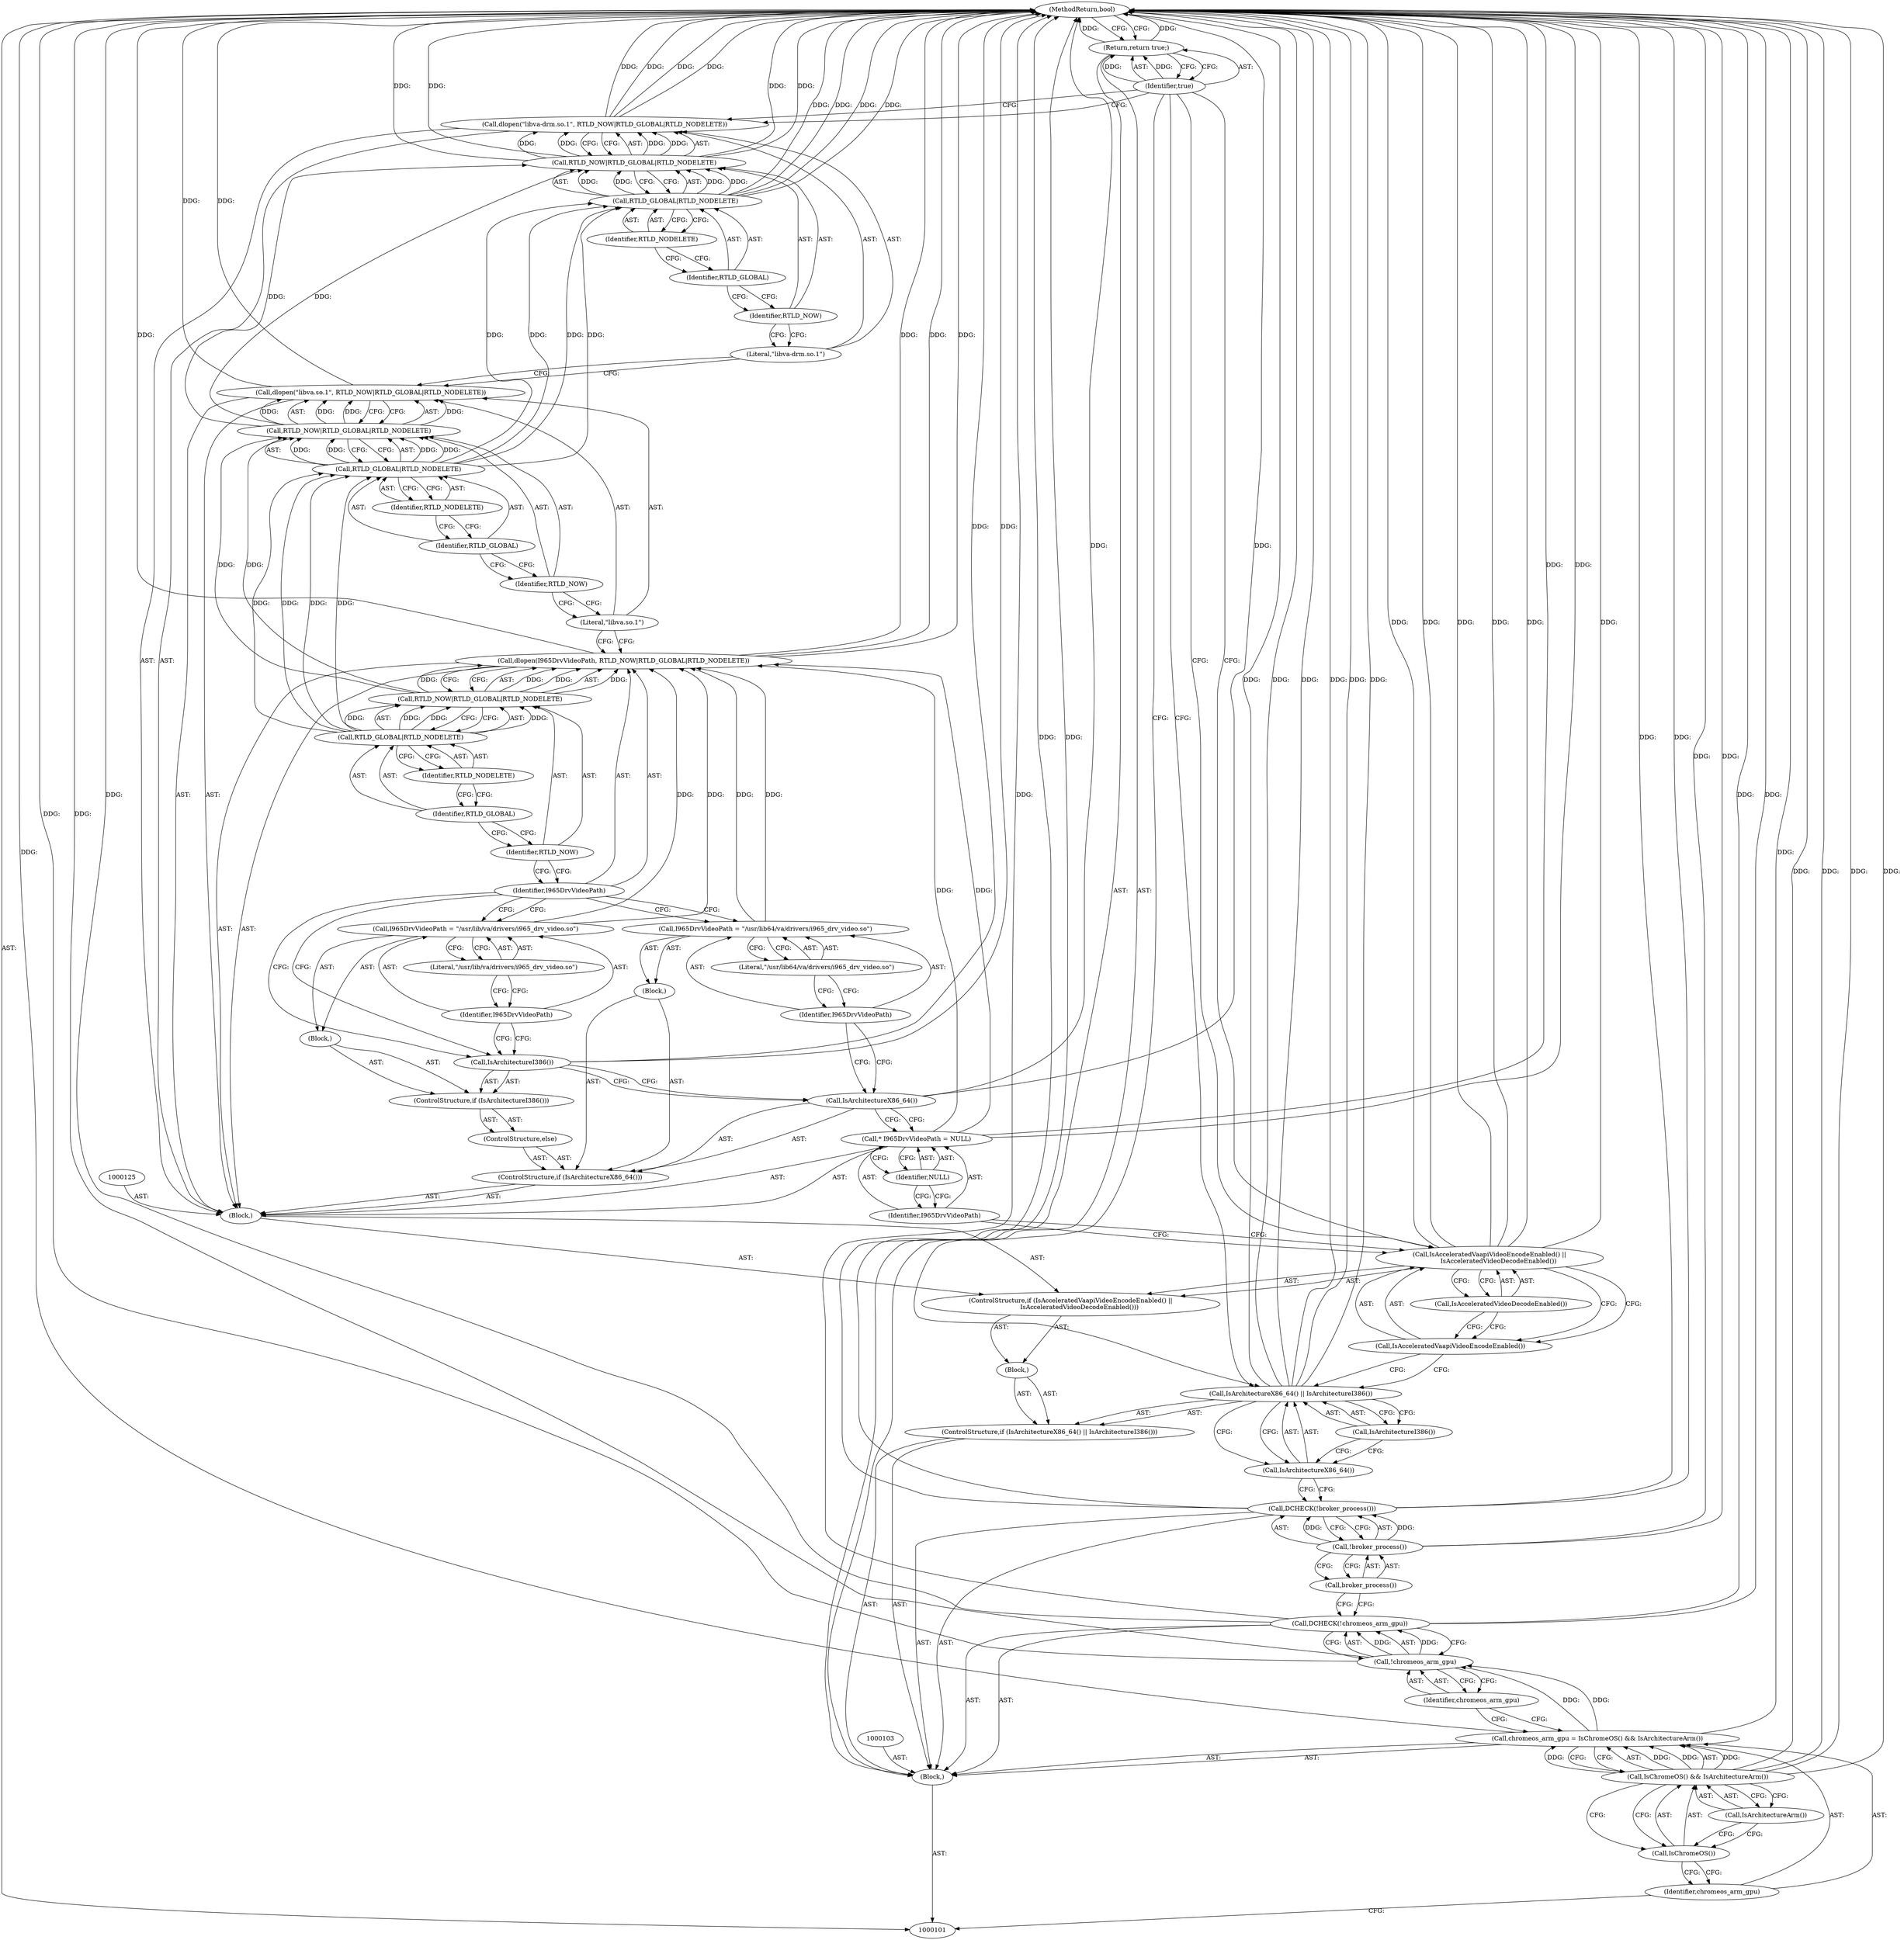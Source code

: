 digraph "0_Chrome_27c68f543e5eba779902447445dfb05ec3f5bf75_9" {
"1000165" [label="(MethodReturn,bool)"];
"1000102" [label="(Block,)"];
"1000115" [label="(ControlStructure,if (IsArchitectureX86_64() || IsArchitectureI386()))"];
"1000118" [label="(Call,IsArchitectureI386())"];
"1000119" [label="(Block,)"];
"1000116" [label="(Call,IsArchitectureX86_64() || IsArchitectureI386())"];
"1000117" [label="(Call,IsArchitectureX86_64())"];
"1000120" [label="(ControlStructure,if (IsAcceleratedVaapiVideoEncodeEnabled() ||\n         IsAcceleratedVideoDecodeEnabled()))"];
"1000121" [label="(Call,IsAcceleratedVaapiVideoEncodeEnabled() ||\n         IsAcceleratedVideoDecodeEnabled())"];
"1000122" [label="(Call,IsAcceleratedVaapiVideoEncodeEnabled())"];
"1000123" [label="(Call,IsAcceleratedVideoDecodeEnabled())"];
"1000126" [label="(Call,* I965DrvVideoPath = NULL)"];
"1000127" [label="(Identifier,I965DrvVideoPath)"];
"1000128" [label="(Identifier,NULL)"];
"1000124" [label="(Block,)"];
"1000130" [label="(Call,IsArchitectureX86_64())"];
"1000131" [label="(Block,)"];
"1000129" [label="(ControlStructure,if (IsArchitectureX86_64()))"];
"1000134" [label="(Literal,\"/usr/lib64/va/drivers/i965_drv_video.so\")"];
"1000132" [label="(Call,I965DrvVideoPath = \"/usr/lib64/va/drivers/i965_drv_video.so\")"];
"1000133" [label="(Identifier,I965DrvVideoPath)"];
"1000136" [label="(ControlStructure,if (IsArchitectureI386()))"];
"1000137" [label="(Call,IsArchitectureI386())"];
"1000138" [label="(Block,)"];
"1000135" [label="(ControlStructure,else)"];
"1000141" [label="(Literal,\"/usr/lib/va/drivers/i965_drv_video.so\")"];
"1000139" [label="(Call,I965DrvVideoPath = \"/usr/lib/va/drivers/i965_drv_video.so\")"];
"1000140" [label="(Identifier,I965DrvVideoPath)"];
"1000104" [label="(Call,chromeos_arm_gpu = IsChromeOS() && IsArchitectureArm())"];
"1000105" [label="(Identifier,chromeos_arm_gpu)"];
"1000106" [label="(Call,IsChromeOS() && IsArchitectureArm())"];
"1000107" [label="(Call,IsChromeOS())"];
"1000108" [label="(Call,IsArchitectureArm())"];
"1000143" [label="(Identifier,I965DrvVideoPath)"];
"1000144" [label="(Call,RTLD_NOW|RTLD_GLOBAL|RTLD_NODELETE)"];
"1000145" [label="(Identifier,RTLD_NOW)"];
"1000146" [label="(Call,RTLD_GLOBAL|RTLD_NODELETE)"];
"1000147" [label="(Identifier,RTLD_GLOBAL)"];
"1000148" [label="(Identifier,RTLD_NODELETE)"];
"1000142" [label="(Call,dlopen(I965DrvVideoPath, RTLD_NOW|RTLD_GLOBAL|RTLD_NODELETE))"];
"1000150" [label="(Literal,\"libva.so.1\")"];
"1000151" [label="(Call,RTLD_NOW|RTLD_GLOBAL|RTLD_NODELETE)"];
"1000152" [label="(Identifier,RTLD_NOW)"];
"1000153" [label="(Call,RTLD_GLOBAL|RTLD_NODELETE)"];
"1000154" [label="(Identifier,RTLD_GLOBAL)"];
"1000155" [label="(Identifier,RTLD_NODELETE)"];
"1000149" [label="(Call,dlopen(\"libva.so.1\", RTLD_NOW|RTLD_GLOBAL|RTLD_NODELETE))"];
"1000157" [label="(Literal,\"libva-drm.so.1\")"];
"1000158" [label="(Call,RTLD_NOW|RTLD_GLOBAL|RTLD_NODELETE)"];
"1000159" [label="(Identifier,RTLD_NOW)"];
"1000160" [label="(Call,RTLD_GLOBAL|RTLD_NODELETE)"];
"1000161" [label="(Identifier,RTLD_GLOBAL)"];
"1000162" [label="(Identifier,RTLD_NODELETE)"];
"1000156" [label="(Call,dlopen(\"libva-drm.so.1\", RTLD_NOW|RTLD_GLOBAL|RTLD_NODELETE))"];
"1000111" [label="(Identifier,chromeos_arm_gpu)"];
"1000109" [label="(Call,DCHECK(!chromeos_arm_gpu))"];
"1000110" [label="(Call,!chromeos_arm_gpu)"];
"1000163" [label="(Return,return true;)"];
"1000164" [label="(Identifier,true)"];
"1000114" [label="(Call,broker_process())"];
"1000112" [label="(Call,DCHECK(!broker_process()))"];
"1000113" [label="(Call,!broker_process())"];
"1000165" -> "1000101"  [label="AST: "];
"1000165" -> "1000163"  [label="CFG: "];
"1000142" -> "1000165"  [label="DDG: "];
"1000142" -> "1000165"  [label="DDG: "];
"1000106" -> "1000165"  [label="DDG: "];
"1000106" -> "1000165"  [label="DDG: "];
"1000156" -> "1000165"  [label="DDG: "];
"1000156" -> "1000165"  [label="DDG: "];
"1000121" -> "1000165"  [label="DDG: "];
"1000121" -> "1000165"  [label="DDG: "];
"1000121" -> "1000165"  [label="DDG: "];
"1000149" -> "1000165"  [label="DDG: "];
"1000116" -> "1000165"  [label="DDG: "];
"1000116" -> "1000165"  [label="DDG: "];
"1000116" -> "1000165"  [label="DDG: "];
"1000112" -> "1000165"  [label="DDG: "];
"1000112" -> "1000165"  [label="DDG: "];
"1000160" -> "1000165"  [label="DDG: "];
"1000160" -> "1000165"  [label="DDG: "];
"1000158" -> "1000165"  [label="DDG: "];
"1000158" -> "1000165"  [label="DDG: "];
"1000130" -> "1000165"  [label="DDG: "];
"1000113" -> "1000165"  [label="DDG: "];
"1000109" -> "1000165"  [label="DDG: "];
"1000109" -> "1000165"  [label="DDG: "];
"1000126" -> "1000165"  [label="DDG: "];
"1000110" -> "1000165"  [label="DDG: "];
"1000137" -> "1000165"  [label="DDG: "];
"1000104" -> "1000165"  [label="DDG: "];
"1000163" -> "1000165"  [label="DDG: "];
"1000102" -> "1000101"  [label="AST: "];
"1000103" -> "1000102"  [label="AST: "];
"1000104" -> "1000102"  [label="AST: "];
"1000109" -> "1000102"  [label="AST: "];
"1000112" -> "1000102"  [label="AST: "];
"1000115" -> "1000102"  [label="AST: "];
"1000163" -> "1000102"  [label="AST: "];
"1000115" -> "1000102"  [label="AST: "];
"1000116" -> "1000115"  [label="AST: "];
"1000119" -> "1000115"  [label="AST: "];
"1000118" -> "1000116"  [label="AST: "];
"1000118" -> "1000117"  [label="CFG: "];
"1000116" -> "1000118"  [label="CFG: "];
"1000119" -> "1000115"  [label="AST: "];
"1000120" -> "1000119"  [label="AST: "];
"1000116" -> "1000115"  [label="AST: "];
"1000116" -> "1000117"  [label="CFG: "];
"1000116" -> "1000118"  [label="CFG: "];
"1000117" -> "1000116"  [label="AST: "];
"1000118" -> "1000116"  [label="AST: "];
"1000122" -> "1000116"  [label="CFG: "];
"1000164" -> "1000116"  [label="CFG: "];
"1000116" -> "1000165"  [label="DDG: "];
"1000116" -> "1000165"  [label="DDG: "];
"1000116" -> "1000165"  [label="DDG: "];
"1000117" -> "1000116"  [label="AST: "];
"1000117" -> "1000112"  [label="CFG: "];
"1000118" -> "1000117"  [label="CFG: "];
"1000116" -> "1000117"  [label="CFG: "];
"1000120" -> "1000119"  [label="AST: "];
"1000121" -> "1000120"  [label="AST: "];
"1000124" -> "1000120"  [label="AST: "];
"1000121" -> "1000120"  [label="AST: "];
"1000121" -> "1000122"  [label="CFG: "];
"1000121" -> "1000123"  [label="CFG: "];
"1000122" -> "1000121"  [label="AST: "];
"1000123" -> "1000121"  [label="AST: "];
"1000127" -> "1000121"  [label="CFG: "];
"1000164" -> "1000121"  [label="CFG: "];
"1000121" -> "1000165"  [label="DDG: "];
"1000121" -> "1000165"  [label="DDG: "];
"1000121" -> "1000165"  [label="DDG: "];
"1000122" -> "1000121"  [label="AST: "];
"1000122" -> "1000116"  [label="CFG: "];
"1000123" -> "1000122"  [label="CFG: "];
"1000121" -> "1000122"  [label="CFG: "];
"1000123" -> "1000121"  [label="AST: "];
"1000123" -> "1000122"  [label="CFG: "];
"1000121" -> "1000123"  [label="CFG: "];
"1000126" -> "1000124"  [label="AST: "];
"1000126" -> "1000128"  [label="CFG: "];
"1000127" -> "1000126"  [label="AST: "];
"1000128" -> "1000126"  [label="AST: "];
"1000130" -> "1000126"  [label="CFG: "];
"1000126" -> "1000165"  [label="DDG: "];
"1000126" -> "1000142"  [label="DDG: "];
"1000127" -> "1000126"  [label="AST: "];
"1000127" -> "1000121"  [label="CFG: "];
"1000128" -> "1000127"  [label="CFG: "];
"1000128" -> "1000126"  [label="AST: "];
"1000128" -> "1000127"  [label="CFG: "];
"1000126" -> "1000128"  [label="CFG: "];
"1000124" -> "1000120"  [label="AST: "];
"1000125" -> "1000124"  [label="AST: "];
"1000126" -> "1000124"  [label="AST: "];
"1000129" -> "1000124"  [label="AST: "];
"1000142" -> "1000124"  [label="AST: "];
"1000149" -> "1000124"  [label="AST: "];
"1000156" -> "1000124"  [label="AST: "];
"1000130" -> "1000129"  [label="AST: "];
"1000130" -> "1000126"  [label="CFG: "];
"1000133" -> "1000130"  [label="CFG: "];
"1000137" -> "1000130"  [label="CFG: "];
"1000130" -> "1000165"  [label="DDG: "];
"1000131" -> "1000129"  [label="AST: "];
"1000132" -> "1000131"  [label="AST: "];
"1000129" -> "1000124"  [label="AST: "];
"1000130" -> "1000129"  [label="AST: "];
"1000131" -> "1000129"  [label="AST: "];
"1000135" -> "1000129"  [label="AST: "];
"1000134" -> "1000132"  [label="AST: "];
"1000134" -> "1000133"  [label="CFG: "];
"1000132" -> "1000134"  [label="CFG: "];
"1000132" -> "1000131"  [label="AST: "];
"1000132" -> "1000134"  [label="CFG: "];
"1000133" -> "1000132"  [label="AST: "];
"1000134" -> "1000132"  [label="AST: "];
"1000143" -> "1000132"  [label="CFG: "];
"1000132" -> "1000142"  [label="DDG: "];
"1000133" -> "1000132"  [label="AST: "];
"1000133" -> "1000130"  [label="CFG: "];
"1000134" -> "1000133"  [label="CFG: "];
"1000136" -> "1000135"  [label="AST: "];
"1000137" -> "1000136"  [label="AST: "];
"1000138" -> "1000136"  [label="AST: "];
"1000137" -> "1000136"  [label="AST: "];
"1000137" -> "1000130"  [label="CFG: "];
"1000140" -> "1000137"  [label="CFG: "];
"1000143" -> "1000137"  [label="CFG: "];
"1000137" -> "1000165"  [label="DDG: "];
"1000138" -> "1000136"  [label="AST: "];
"1000139" -> "1000138"  [label="AST: "];
"1000135" -> "1000129"  [label="AST: "];
"1000136" -> "1000135"  [label="AST: "];
"1000141" -> "1000139"  [label="AST: "];
"1000141" -> "1000140"  [label="CFG: "];
"1000139" -> "1000141"  [label="CFG: "];
"1000139" -> "1000138"  [label="AST: "];
"1000139" -> "1000141"  [label="CFG: "];
"1000140" -> "1000139"  [label="AST: "];
"1000141" -> "1000139"  [label="AST: "];
"1000143" -> "1000139"  [label="CFG: "];
"1000139" -> "1000142"  [label="DDG: "];
"1000140" -> "1000139"  [label="AST: "];
"1000140" -> "1000137"  [label="CFG: "];
"1000141" -> "1000140"  [label="CFG: "];
"1000104" -> "1000102"  [label="AST: "];
"1000104" -> "1000106"  [label="CFG: "];
"1000105" -> "1000104"  [label="AST: "];
"1000106" -> "1000104"  [label="AST: "];
"1000111" -> "1000104"  [label="CFG: "];
"1000104" -> "1000165"  [label="DDG: "];
"1000106" -> "1000104"  [label="DDG: "];
"1000106" -> "1000104"  [label="DDG: "];
"1000104" -> "1000110"  [label="DDG: "];
"1000105" -> "1000104"  [label="AST: "];
"1000105" -> "1000101"  [label="CFG: "];
"1000107" -> "1000105"  [label="CFG: "];
"1000106" -> "1000104"  [label="AST: "];
"1000106" -> "1000107"  [label="CFG: "];
"1000106" -> "1000108"  [label="CFG: "];
"1000107" -> "1000106"  [label="AST: "];
"1000108" -> "1000106"  [label="AST: "];
"1000104" -> "1000106"  [label="CFG: "];
"1000106" -> "1000165"  [label="DDG: "];
"1000106" -> "1000165"  [label="DDG: "];
"1000106" -> "1000104"  [label="DDG: "];
"1000106" -> "1000104"  [label="DDG: "];
"1000107" -> "1000106"  [label="AST: "];
"1000107" -> "1000105"  [label="CFG: "];
"1000108" -> "1000107"  [label="CFG: "];
"1000106" -> "1000107"  [label="CFG: "];
"1000108" -> "1000106"  [label="AST: "];
"1000108" -> "1000107"  [label="CFG: "];
"1000106" -> "1000108"  [label="CFG: "];
"1000143" -> "1000142"  [label="AST: "];
"1000143" -> "1000132"  [label="CFG: "];
"1000143" -> "1000139"  [label="CFG: "];
"1000143" -> "1000137"  [label="CFG: "];
"1000145" -> "1000143"  [label="CFG: "];
"1000144" -> "1000142"  [label="AST: "];
"1000144" -> "1000146"  [label="CFG: "];
"1000145" -> "1000144"  [label="AST: "];
"1000146" -> "1000144"  [label="AST: "];
"1000142" -> "1000144"  [label="CFG: "];
"1000144" -> "1000142"  [label="DDG: "];
"1000144" -> "1000142"  [label="DDG: "];
"1000146" -> "1000144"  [label="DDG: "];
"1000146" -> "1000144"  [label="DDG: "];
"1000144" -> "1000151"  [label="DDG: "];
"1000145" -> "1000144"  [label="AST: "];
"1000145" -> "1000143"  [label="CFG: "];
"1000147" -> "1000145"  [label="CFG: "];
"1000146" -> "1000144"  [label="AST: "];
"1000146" -> "1000148"  [label="CFG: "];
"1000147" -> "1000146"  [label="AST: "];
"1000148" -> "1000146"  [label="AST: "];
"1000144" -> "1000146"  [label="CFG: "];
"1000146" -> "1000144"  [label="DDG: "];
"1000146" -> "1000144"  [label="DDG: "];
"1000146" -> "1000153"  [label="DDG: "];
"1000146" -> "1000153"  [label="DDG: "];
"1000147" -> "1000146"  [label="AST: "];
"1000147" -> "1000145"  [label="CFG: "];
"1000148" -> "1000147"  [label="CFG: "];
"1000148" -> "1000146"  [label="AST: "];
"1000148" -> "1000147"  [label="CFG: "];
"1000146" -> "1000148"  [label="CFG: "];
"1000142" -> "1000124"  [label="AST: "];
"1000142" -> "1000144"  [label="CFG: "];
"1000143" -> "1000142"  [label="AST: "];
"1000144" -> "1000142"  [label="AST: "];
"1000150" -> "1000142"  [label="CFG: "];
"1000142" -> "1000165"  [label="DDG: "];
"1000142" -> "1000165"  [label="DDG: "];
"1000139" -> "1000142"  [label="DDG: "];
"1000126" -> "1000142"  [label="DDG: "];
"1000132" -> "1000142"  [label="DDG: "];
"1000144" -> "1000142"  [label="DDG: "];
"1000144" -> "1000142"  [label="DDG: "];
"1000150" -> "1000149"  [label="AST: "];
"1000150" -> "1000142"  [label="CFG: "];
"1000152" -> "1000150"  [label="CFG: "];
"1000151" -> "1000149"  [label="AST: "];
"1000151" -> "1000153"  [label="CFG: "];
"1000152" -> "1000151"  [label="AST: "];
"1000153" -> "1000151"  [label="AST: "];
"1000149" -> "1000151"  [label="CFG: "];
"1000151" -> "1000149"  [label="DDG: "];
"1000151" -> "1000149"  [label="DDG: "];
"1000144" -> "1000151"  [label="DDG: "];
"1000153" -> "1000151"  [label="DDG: "];
"1000153" -> "1000151"  [label="DDG: "];
"1000151" -> "1000158"  [label="DDG: "];
"1000152" -> "1000151"  [label="AST: "];
"1000152" -> "1000150"  [label="CFG: "];
"1000154" -> "1000152"  [label="CFG: "];
"1000153" -> "1000151"  [label="AST: "];
"1000153" -> "1000155"  [label="CFG: "];
"1000154" -> "1000153"  [label="AST: "];
"1000155" -> "1000153"  [label="AST: "];
"1000151" -> "1000153"  [label="CFG: "];
"1000153" -> "1000151"  [label="DDG: "];
"1000153" -> "1000151"  [label="DDG: "];
"1000146" -> "1000153"  [label="DDG: "];
"1000146" -> "1000153"  [label="DDG: "];
"1000153" -> "1000160"  [label="DDG: "];
"1000153" -> "1000160"  [label="DDG: "];
"1000154" -> "1000153"  [label="AST: "];
"1000154" -> "1000152"  [label="CFG: "];
"1000155" -> "1000154"  [label="CFG: "];
"1000155" -> "1000153"  [label="AST: "];
"1000155" -> "1000154"  [label="CFG: "];
"1000153" -> "1000155"  [label="CFG: "];
"1000149" -> "1000124"  [label="AST: "];
"1000149" -> "1000151"  [label="CFG: "];
"1000150" -> "1000149"  [label="AST: "];
"1000151" -> "1000149"  [label="AST: "];
"1000157" -> "1000149"  [label="CFG: "];
"1000149" -> "1000165"  [label="DDG: "];
"1000151" -> "1000149"  [label="DDG: "];
"1000151" -> "1000149"  [label="DDG: "];
"1000157" -> "1000156"  [label="AST: "];
"1000157" -> "1000149"  [label="CFG: "];
"1000159" -> "1000157"  [label="CFG: "];
"1000158" -> "1000156"  [label="AST: "];
"1000158" -> "1000160"  [label="CFG: "];
"1000159" -> "1000158"  [label="AST: "];
"1000160" -> "1000158"  [label="AST: "];
"1000156" -> "1000158"  [label="CFG: "];
"1000158" -> "1000165"  [label="DDG: "];
"1000158" -> "1000165"  [label="DDG: "];
"1000158" -> "1000156"  [label="DDG: "];
"1000158" -> "1000156"  [label="DDG: "];
"1000151" -> "1000158"  [label="DDG: "];
"1000160" -> "1000158"  [label="DDG: "];
"1000160" -> "1000158"  [label="DDG: "];
"1000159" -> "1000158"  [label="AST: "];
"1000159" -> "1000157"  [label="CFG: "];
"1000161" -> "1000159"  [label="CFG: "];
"1000160" -> "1000158"  [label="AST: "];
"1000160" -> "1000162"  [label="CFG: "];
"1000161" -> "1000160"  [label="AST: "];
"1000162" -> "1000160"  [label="AST: "];
"1000158" -> "1000160"  [label="CFG: "];
"1000160" -> "1000165"  [label="DDG: "];
"1000160" -> "1000165"  [label="DDG: "];
"1000160" -> "1000158"  [label="DDG: "];
"1000160" -> "1000158"  [label="DDG: "];
"1000153" -> "1000160"  [label="DDG: "];
"1000153" -> "1000160"  [label="DDG: "];
"1000161" -> "1000160"  [label="AST: "];
"1000161" -> "1000159"  [label="CFG: "];
"1000162" -> "1000161"  [label="CFG: "];
"1000162" -> "1000160"  [label="AST: "];
"1000162" -> "1000161"  [label="CFG: "];
"1000160" -> "1000162"  [label="CFG: "];
"1000156" -> "1000124"  [label="AST: "];
"1000156" -> "1000158"  [label="CFG: "];
"1000157" -> "1000156"  [label="AST: "];
"1000158" -> "1000156"  [label="AST: "];
"1000164" -> "1000156"  [label="CFG: "];
"1000156" -> "1000165"  [label="DDG: "];
"1000156" -> "1000165"  [label="DDG: "];
"1000158" -> "1000156"  [label="DDG: "];
"1000158" -> "1000156"  [label="DDG: "];
"1000111" -> "1000110"  [label="AST: "];
"1000111" -> "1000104"  [label="CFG: "];
"1000110" -> "1000111"  [label="CFG: "];
"1000109" -> "1000102"  [label="AST: "];
"1000109" -> "1000110"  [label="CFG: "];
"1000110" -> "1000109"  [label="AST: "];
"1000114" -> "1000109"  [label="CFG: "];
"1000109" -> "1000165"  [label="DDG: "];
"1000109" -> "1000165"  [label="DDG: "];
"1000110" -> "1000109"  [label="DDG: "];
"1000110" -> "1000109"  [label="AST: "];
"1000110" -> "1000111"  [label="CFG: "];
"1000111" -> "1000110"  [label="AST: "];
"1000109" -> "1000110"  [label="CFG: "];
"1000110" -> "1000165"  [label="DDG: "];
"1000110" -> "1000109"  [label="DDG: "];
"1000104" -> "1000110"  [label="DDG: "];
"1000163" -> "1000102"  [label="AST: "];
"1000163" -> "1000164"  [label="CFG: "];
"1000164" -> "1000163"  [label="AST: "];
"1000165" -> "1000163"  [label="CFG: "];
"1000163" -> "1000165"  [label="DDG: "];
"1000164" -> "1000163"  [label="DDG: "];
"1000164" -> "1000163"  [label="AST: "];
"1000164" -> "1000156"  [label="CFG: "];
"1000164" -> "1000121"  [label="CFG: "];
"1000164" -> "1000116"  [label="CFG: "];
"1000163" -> "1000164"  [label="CFG: "];
"1000164" -> "1000163"  [label="DDG: "];
"1000114" -> "1000113"  [label="AST: "];
"1000114" -> "1000109"  [label="CFG: "];
"1000113" -> "1000114"  [label="CFG: "];
"1000112" -> "1000102"  [label="AST: "];
"1000112" -> "1000113"  [label="CFG: "];
"1000113" -> "1000112"  [label="AST: "];
"1000117" -> "1000112"  [label="CFG: "];
"1000112" -> "1000165"  [label="DDG: "];
"1000112" -> "1000165"  [label="DDG: "];
"1000113" -> "1000112"  [label="DDG: "];
"1000113" -> "1000112"  [label="AST: "];
"1000113" -> "1000114"  [label="CFG: "];
"1000114" -> "1000113"  [label="AST: "];
"1000112" -> "1000113"  [label="CFG: "];
"1000113" -> "1000165"  [label="DDG: "];
"1000113" -> "1000112"  [label="DDG: "];
}

